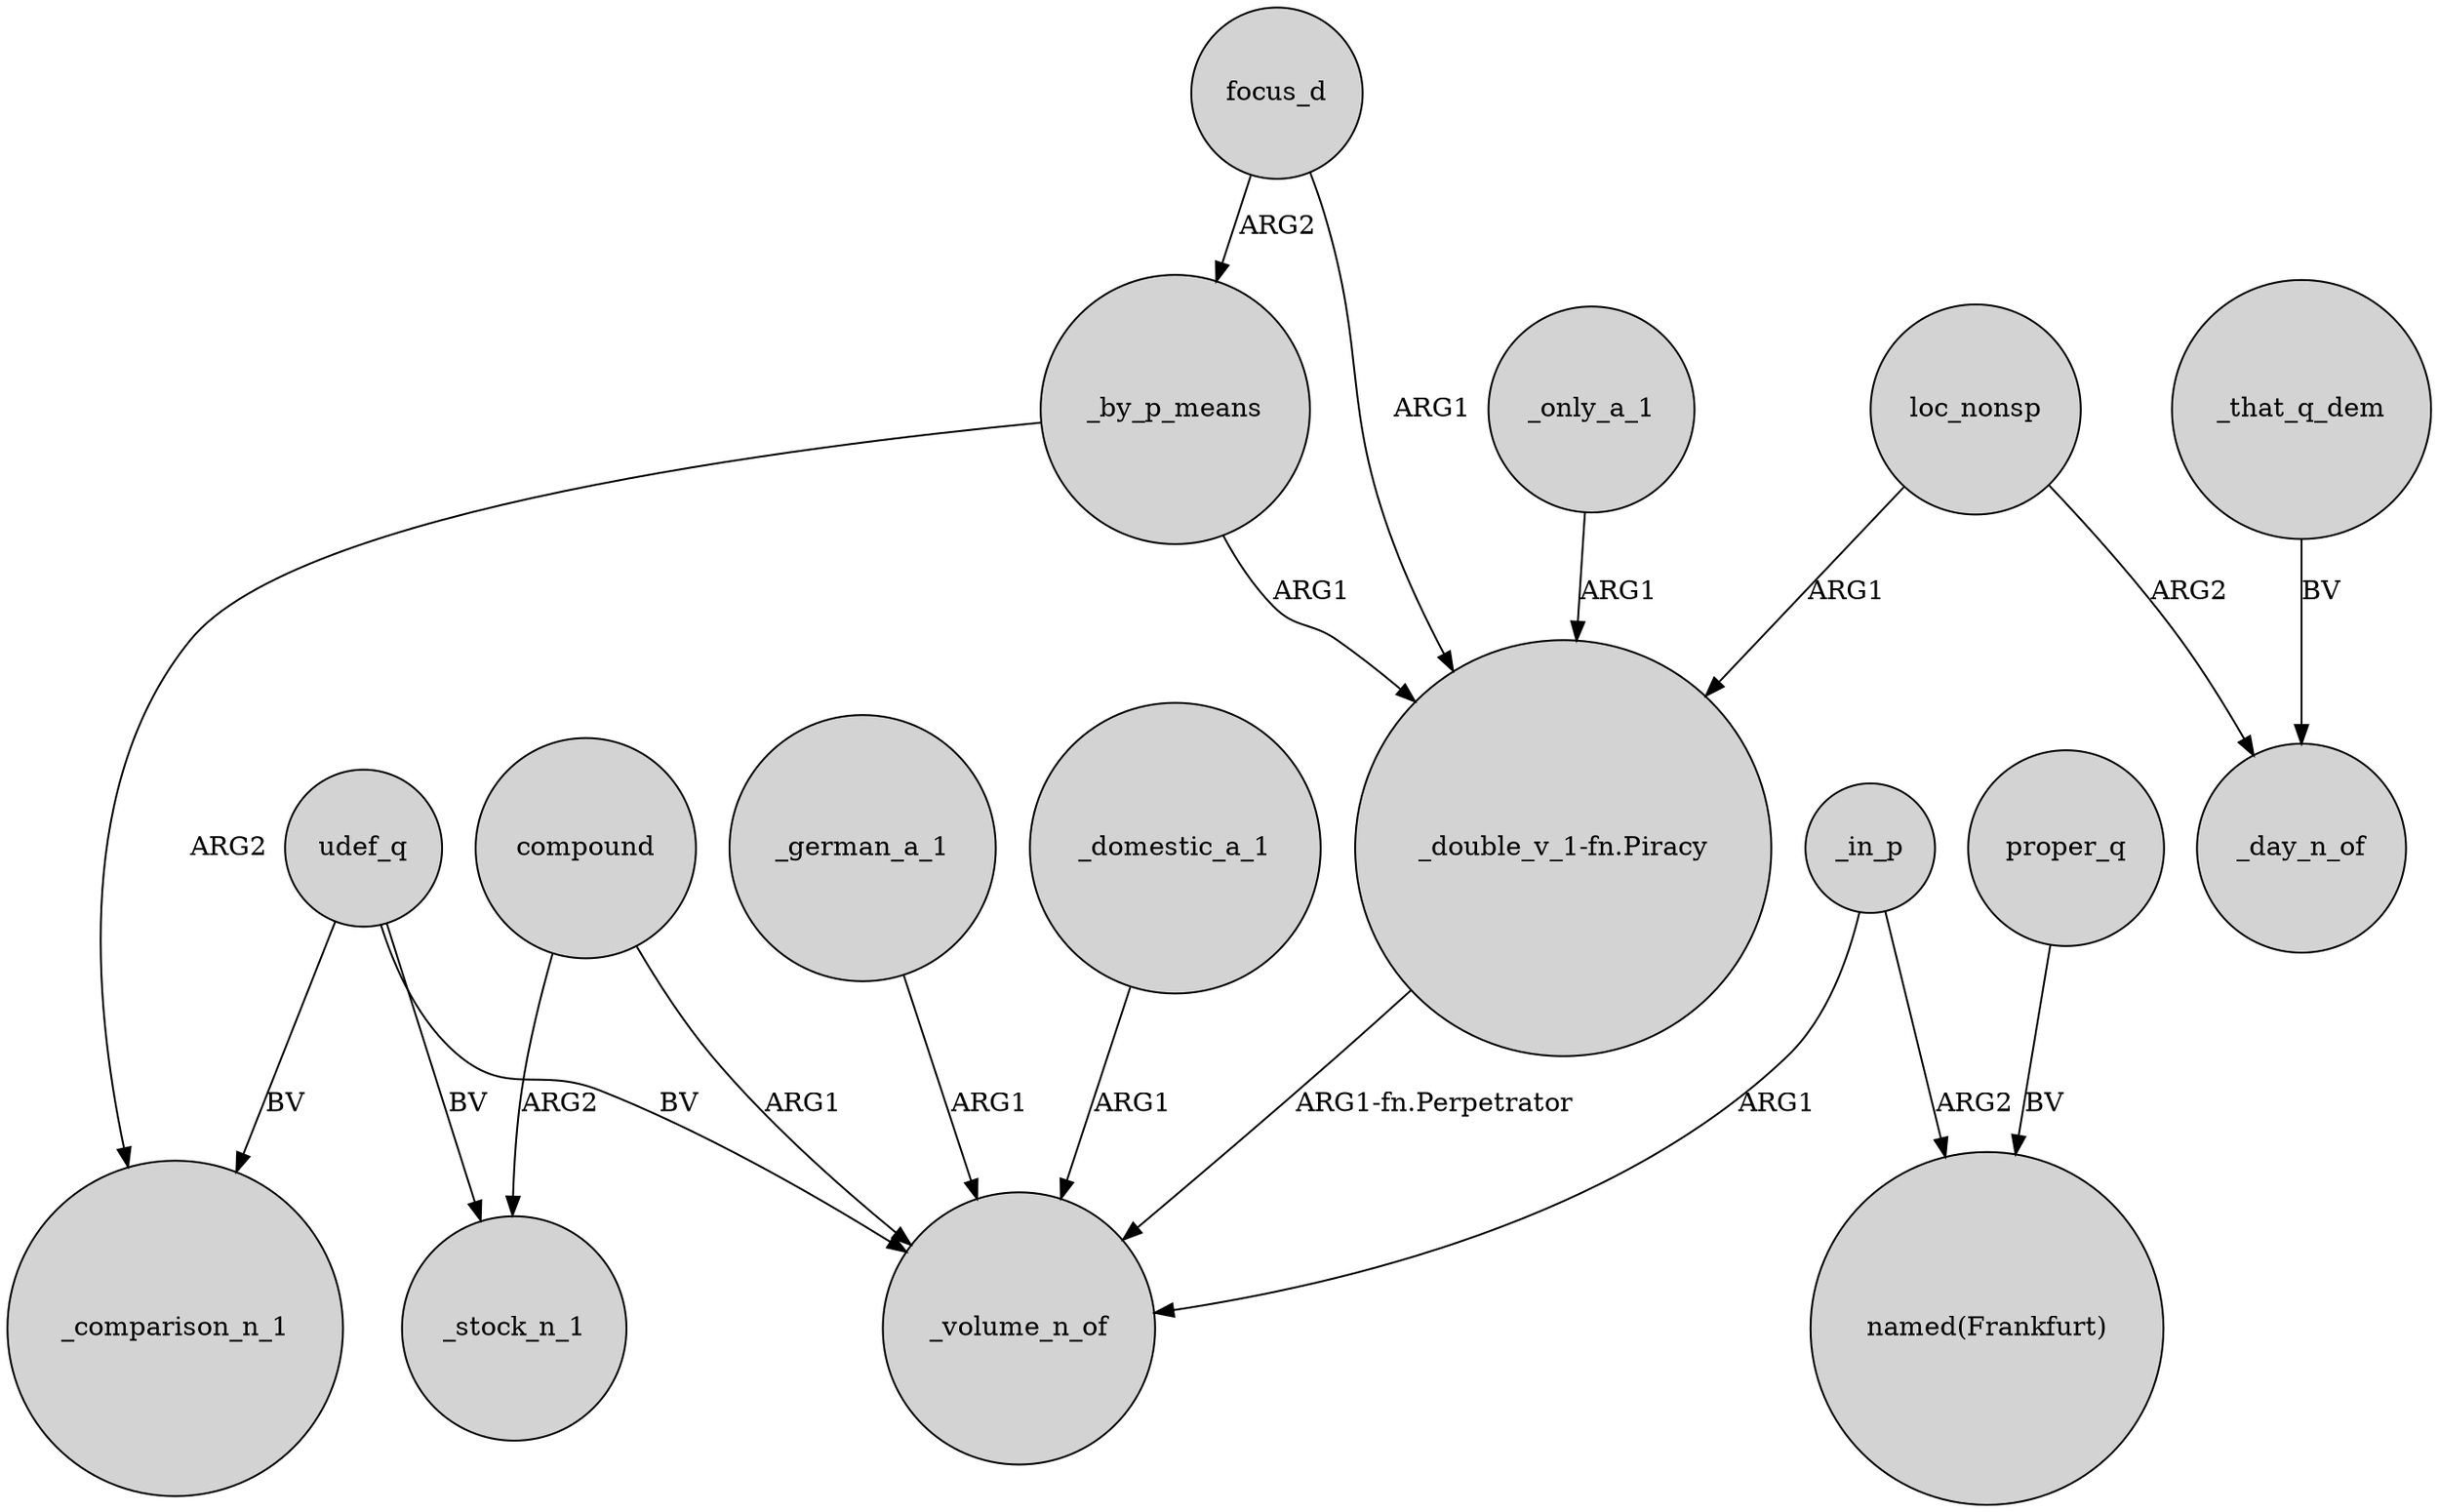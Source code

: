 digraph {
	node [shape=circle style=filled]
	focus_d -> "_double_v_1-fn.Piracy" [label=ARG1]
	compound -> _volume_n_of [label=ARG1]
	proper_q -> "named(Frankfurt)" [label=BV]
	_in_p -> "named(Frankfurt)" [label=ARG2]
	_german_a_1 -> _volume_n_of [label=ARG1]
	_that_q_dem -> _day_n_of [label=BV]
	udef_q -> _volume_n_of [label=BV]
	udef_q -> _stock_n_1 [label=BV]
	_in_p -> _volume_n_of [label=ARG1]
	compound -> _stock_n_1 [label=ARG2]
	_only_a_1 -> "_double_v_1-fn.Piracy" [label=ARG1]
	_by_p_means -> "_double_v_1-fn.Piracy" [label=ARG1]
	udef_q -> _comparison_n_1 [label=BV]
	loc_nonsp -> "_double_v_1-fn.Piracy" [label=ARG1]
	_by_p_means -> _comparison_n_1 [label=ARG2]
	_domestic_a_1 -> _volume_n_of [label=ARG1]
	"_double_v_1-fn.Piracy" -> _volume_n_of [label="ARG1-fn.Perpetrator"]
	focus_d -> _by_p_means [label=ARG2]
	loc_nonsp -> _day_n_of [label=ARG2]
}
